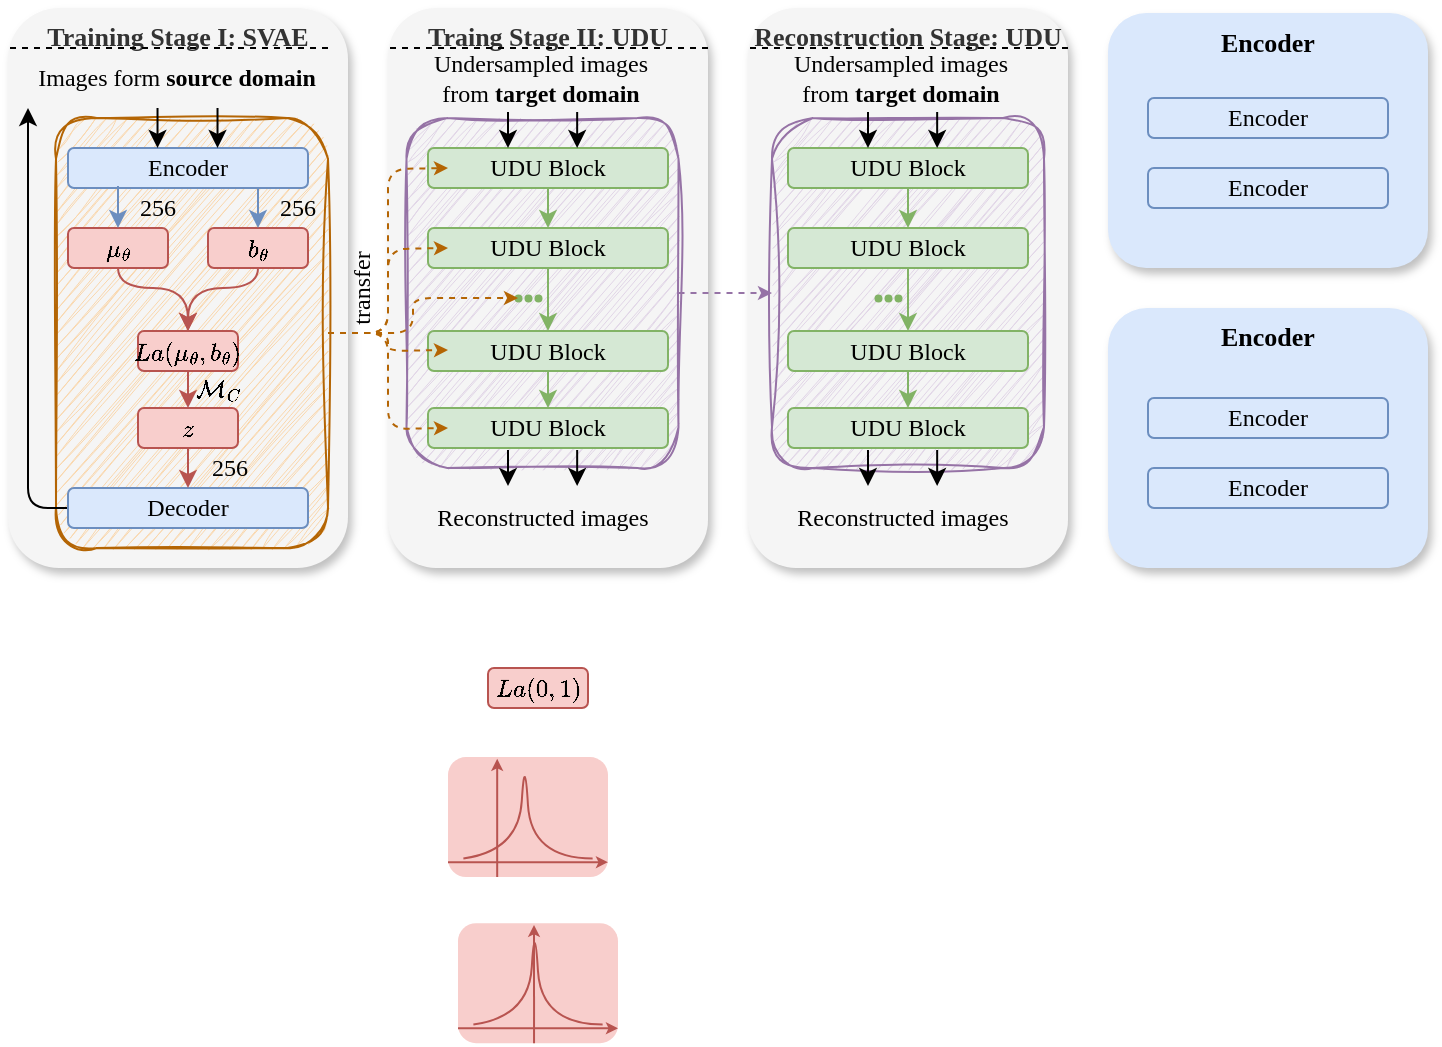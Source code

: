 <mxfile version="20.8.20" type="github">
  <diagram name="第 1 页" id="WZoYwk3wwYUyAOIoJLB3">
    <mxGraphModel dx="875" dy="458" grid="1" gridSize="10" guides="1" tooltips="1" connect="1" arrows="1" fold="1" page="1" pageScale="1" pageWidth="827" pageHeight="1169" math="1" shadow="0">
      <root>
        <mxCell id="0" />
        <mxCell id="1" parent="0" />
        <mxCell id="mre6Zo7Zg69XgWqU70oJ-164" value="Encoder" style="rounded=1;whiteSpace=wrap;html=1;shadow=1;glass=0;sketch=0;strokeWidth=1;fontFamily=Times New Roman;fontSize=13;fillColor=#dae8fc;strokeColor=none;verticalAlign=top;fontStyle=1" vertex="1" parent="1">
          <mxGeometry x="560" y="32.5" width="160" height="127.5" as="geometry" />
        </mxCell>
        <mxCell id="mre6Zo7Zg69XgWqU70oJ-71" value="Traing Stage II: UDU" style="rounded=1;whiteSpace=wrap;html=1;shadow=1;glass=0;sketch=0;strokeWidth=1;fontFamily=Times New Roman;fontSize=13;fillColor=#f5f5f5;strokeColor=none;fontColor=#333333;verticalAlign=top;fontStyle=1" vertex="1" parent="1">
          <mxGeometry x="200" y="30" width="160" height="280" as="geometry" />
        </mxCell>
        <mxCell id="mre6Zo7Zg69XgWqU70oJ-121" value="Reconstruction Stage: UDU" style="rounded=1;whiteSpace=wrap;html=1;shadow=1;glass=0;sketch=0;strokeWidth=1;fontFamily=Times New Roman;fontSize=13;fillColor=#f5f5f5;strokeColor=none;fontColor=#333333;verticalAlign=top;fontStyle=1" vertex="1" parent="1">
          <mxGeometry x="380" y="30" width="160" height="280" as="geometry" />
        </mxCell>
        <mxCell id="mre6Zo7Zg69XgWqU70oJ-157" value="" style="rounded=1;whiteSpace=wrap;html=1;fontFamily=Times New Roman;fillColor=#e1d5e7;strokeColor=#9673a6;verticalAlign=top;fontSize=13;fontStyle=1;shadow=0;glass=0;sketch=1;curveFitting=1;jiggle=2;" vertex="1" parent="1">
          <mxGeometry x="392" y="85" width="136" height="175" as="geometry" />
        </mxCell>
        <mxCell id="mre6Zo7Zg69XgWqU70oJ-156" value="" style="rounded=1;whiteSpace=wrap;html=1;fontFamily=Times New Roman;fillColor=#e1d5e7;strokeColor=#9673a6;verticalAlign=top;fontSize=13;fontStyle=1;shadow=0;glass=0;sketch=1;curveFitting=1;jiggle=2;" vertex="1" parent="1">
          <mxGeometry x="209.25" y="85" width="136" height="175" as="geometry" />
        </mxCell>
        <mxCell id="mre6Zo7Zg69XgWqU70oJ-26" value="Training Stage I: SVAE" style="rounded=1;whiteSpace=wrap;html=1;fontFamily=Times New Roman;fillColor=#f5f5f5;fontColor=#333333;strokeColor=none;verticalAlign=top;fontSize=13;fontStyle=1;shadow=1;" vertex="1" parent="1">
          <mxGeometry x="10" y="30" width="170" height="280" as="geometry" />
        </mxCell>
        <mxCell id="mre6Zo7Zg69XgWqU70oJ-148" value="" style="rounded=1;whiteSpace=wrap;html=1;fontFamily=Times New Roman;fillColor=#fad7ac;strokeColor=#b46504;verticalAlign=top;fontSize=13;fontStyle=1;shadow=0;sketch=1;curveFitting=1;jiggle=2;" vertex="1" parent="1">
          <mxGeometry x="34" y="85" width="136" height="215" as="geometry" />
        </mxCell>
        <mxCell id="mre6Zo7Zg69XgWqU70oJ-1" value="&lt;font&gt;Encoder&lt;/font&gt;" style="rounded=1;whiteSpace=wrap;html=1;fontFamily=Times New Roman;fillColor=#dae8fc;strokeColor=#6c8ebf;" vertex="1" parent="1">
          <mxGeometry x="40" y="100" width="120" height="20" as="geometry" />
        </mxCell>
        <mxCell id="mre6Zo7Zg69XgWqU70oJ-63" style="edgeStyle=orthogonalEdgeStyle;orthogonalLoop=1;jettySize=auto;html=1;strokeColor=#000000;fontFamily=Times New Roman;fontSize=10;startSize=6;endSize=6;rounded=1;fillColor=#dae8fc;" edge="1" parent="1" source="mre6Zo7Zg69XgWqU70oJ-2">
          <mxGeometry relative="1" as="geometry">
            <mxPoint x="20" y="80" as="targetPoint" />
            <Array as="points">
              <mxPoint x="20" y="280" />
              <mxPoint x="20" y="81" />
            </Array>
          </mxGeometry>
        </mxCell>
        <mxCell id="mre6Zo7Zg69XgWqU70oJ-2" value="&lt;font&gt;Decoder&lt;/font&gt;" style="rounded=1;whiteSpace=wrap;html=1;fontFamily=Times New Roman;fillColor=#dae8fc;strokeColor=#6c8ebf;" vertex="1" parent="1">
          <mxGeometry x="40" y="270" width="120" height="20" as="geometry" />
        </mxCell>
        <mxCell id="mre6Zo7Zg69XgWqU70oJ-49" style="edgeStyle=orthogonalEdgeStyle;curved=1;orthogonalLoop=1;jettySize=auto;html=1;entryX=0.5;entryY=0;entryDx=0;entryDy=0;fontFamily=Times New Roman;fontSize=12;startSize=6;endSize=6;fillColor=#f8cecc;strokeColor=#b85450;" edge="1" parent="1" source="mre6Zo7Zg69XgWqU70oJ-3" target="mre6Zo7Zg69XgWqU70oJ-27">
          <mxGeometry relative="1" as="geometry">
            <Array as="points">
              <mxPoint x="65" y="170" />
              <mxPoint x="100" y="170" />
            </Array>
          </mxGeometry>
        </mxCell>
        <mxCell id="mre6Zo7Zg69XgWqU70oJ-3" value="$$\mu_\theta$$" style="rounded=1;whiteSpace=wrap;html=1;fontFamily=Times New Roman;fillColor=#f8cecc;strokeColor=#b85450;" vertex="1" parent="1">
          <mxGeometry x="40" y="140" width="50" height="20" as="geometry" />
        </mxCell>
        <mxCell id="mre6Zo7Zg69XgWqU70oJ-50" style="edgeStyle=orthogonalEdgeStyle;curved=1;orthogonalLoop=1;jettySize=auto;html=1;entryX=0.5;entryY=0;entryDx=0;entryDy=0;fontFamily=Times New Roman;fontSize=12;startSize=6;endSize=6;fillColor=#f8cecc;strokeColor=#b85450;" edge="1" parent="1" source="mre6Zo7Zg69XgWqU70oJ-4" target="mre6Zo7Zg69XgWqU70oJ-27">
          <mxGeometry relative="1" as="geometry">
            <Array as="points">
              <mxPoint x="135" y="170" />
              <mxPoint x="100" y="170" />
            </Array>
          </mxGeometry>
        </mxCell>
        <mxCell id="mre6Zo7Zg69XgWqU70oJ-4" value="$$b_\theta$$" style="rounded=1;whiteSpace=wrap;html=1;fontFamily=Times New Roman;fillColor=#f8cecc;strokeColor=#b85450;" vertex="1" parent="1">
          <mxGeometry x="110" y="140" width="50" height="20" as="geometry" />
        </mxCell>
        <mxCell id="mre6Zo7Zg69XgWqU70oJ-12" value="" style="endArrow=classic;html=1;fontFamily=Times New Roman;entryX=0.5;entryY=0;entryDx=0;entryDy=0;fillColor=#dae8fc;strokeColor=#6c8ebf;rounded=0;" edge="1" parent="1" target="mre6Zo7Zg69XgWqU70oJ-3">
          <mxGeometry width="50" height="50" relative="1" as="geometry">
            <mxPoint x="65" y="119" as="sourcePoint" />
            <mxPoint x="360" y="200" as="targetPoint" />
            <Array as="points" />
          </mxGeometry>
        </mxCell>
        <mxCell id="mre6Zo7Zg69XgWqU70oJ-16" value="" style="endArrow=classic;html=1;fontFamily=Times New Roman;curved=1;entryX=0.5;entryY=0;entryDx=0;entryDy=0;fillColor=#dae8fc;strokeColor=#6c8ebf;" edge="1" parent="1" target="mre6Zo7Zg69XgWqU70oJ-4">
          <mxGeometry width="50" height="50" relative="1" as="geometry">
            <mxPoint x="135" y="120" as="sourcePoint" />
            <mxPoint x="360" y="200" as="targetPoint" />
          </mxGeometry>
        </mxCell>
        <mxCell id="mre6Zo7Zg69XgWqU70oJ-51" value="" style="edgeStyle=orthogonalEdgeStyle;curved=1;orthogonalLoop=1;jettySize=auto;html=1;exitX=0.5;exitY=1;exitDx=0;exitDy=0;entryX=0.5;entryY=0;entryDx=0;entryDy=0;fontFamily=Times New Roman;fontSize=12;startSize=6;endSize=6;fillColor=#f8cecc;strokeColor=#b85450;" edge="1" parent="1" source="mre6Zo7Zg69XgWqU70oJ-27" target="mre6Zo7Zg69XgWqU70oJ-46">
          <mxGeometry relative="1" as="geometry" />
        </mxCell>
        <mxCell id="mre6Zo7Zg69XgWqU70oJ-27" value="$$La(\mu_\theta,b_\theta)$$" style="rounded=1;whiteSpace=wrap;html=1;fontFamily=Times New Roman;fillColor=#f8cecc;strokeColor=#b85450;glass=0;shadow=0;" vertex="1" parent="1">
          <mxGeometry x="75" y="191.51" width="50" height="20" as="geometry" />
        </mxCell>
        <mxCell id="mre6Zo7Zg69XgWqU70oJ-42" value="" style="group" vertex="1" connectable="0" parent="1">
          <mxGeometry x="230" y="401.51" width="80" height="83.03" as="geometry" />
        </mxCell>
        <mxCell id="mre6Zo7Zg69XgWqU70oJ-10" value="" style="group;fillColor=#f8cecc;strokeColor=none;container=0;rounded=1;" vertex="1" connectable="0" parent="mre6Zo7Zg69XgWqU70oJ-42">
          <mxGeometry y="3.03" width="80" height="60" as="geometry" />
        </mxCell>
        <mxCell id="mre6Zo7Zg69XgWqU70oJ-7" value="" style="endArrow=none;html=1;fontFamily=Times New Roman;curved=1;fillColor=#f8cecc;strokeColor=#b85450;" edge="1" parent="mre6Zo7Zg69XgWqU70oJ-42">
          <mxGeometry width="50" height="50" relative="1" as="geometry">
            <mxPoint x="7.692" y="53.728" as="sourcePoint" />
            <mxPoint x="72.308" y="53.728" as="targetPoint" />
            <Array as="points">
              <mxPoint x="35.385" y="50.007" />
              <mxPoint x="38.4" />
              <mxPoint x="41.538" y="53.728" />
            </Array>
          </mxGeometry>
        </mxCell>
        <mxCell id="mre6Zo7Zg69XgWqU70oJ-8" value="" style="endArrow=classic;html=1;fontFamily=Times New Roman;curved=1;fillColor=#f8cecc;strokeColor=#b85450;endSize=3;" edge="1" parent="mre6Zo7Zg69XgWqU70oJ-42">
          <mxGeometry width="50" height="50" relative="1" as="geometry">
            <mxPoint x="24.615" y="63.03" as="sourcePoint" />
            <mxPoint x="24.593" y="3.9" as="targetPoint" />
          </mxGeometry>
        </mxCell>
        <mxCell id="mre6Zo7Zg69XgWqU70oJ-9" value="" style="endArrow=classic;html=1;fontFamily=Times New Roman;curved=1;fillColor=#f8cecc;strokeColor=#b85450;endSize=3;" edge="1" parent="mre6Zo7Zg69XgWqU70oJ-42">
          <mxGeometry width="50" height="50" relative="1" as="geometry">
            <mxPoint y="55.588" as="sourcePoint" />
            <mxPoint x="80" y="55.588" as="targetPoint" />
          </mxGeometry>
        </mxCell>
        <mxCell id="mre6Zo7Zg69XgWqU70oJ-43" value="" style="group" vertex="1" connectable="0" parent="1">
          <mxGeometry x="235" y="484.54" width="80" height="63.03" as="geometry" />
        </mxCell>
        <mxCell id="mre6Zo7Zg69XgWqU70oJ-36" value="" style="group;fillColor=#f8cecc;strokeColor=none;container=0;rounded=1;" vertex="1" connectable="0" parent="mre6Zo7Zg69XgWqU70oJ-43">
          <mxGeometry y="3.03" width="80" height="60" as="geometry" />
        </mxCell>
        <mxCell id="mre6Zo7Zg69XgWqU70oJ-37" value="" style="endArrow=none;html=1;fontFamily=Times New Roman;curved=1;fillColor=#f8cecc;strokeColor=#b85450;" edge="1" parent="mre6Zo7Zg69XgWqU70oJ-43">
          <mxGeometry width="50" height="50" relative="1" as="geometry">
            <mxPoint x="7.692" y="53.728" as="sourcePoint" />
            <mxPoint x="72.308" y="53.728" as="targetPoint" />
            <Array as="points">
              <mxPoint x="35.385" y="50.007" />
              <mxPoint x="38.4" />
              <mxPoint x="41.538" y="53.728" />
            </Array>
          </mxGeometry>
        </mxCell>
        <mxCell id="mre6Zo7Zg69XgWqU70oJ-38" value="" style="endArrow=classic;html=1;fontFamily=Times New Roman;curved=1;fillColor=#f8cecc;strokeColor=#b85450;startSize=6;endSize=3;" edge="1" parent="mre6Zo7Zg69XgWqU70oJ-43">
          <mxGeometry width="50" height="50" relative="1" as="geometry">
            <mxPoint x="38.025" y="63.03" as="sourcePoint" />
            <mxPoint x="38.003" y="3.9" as="targetPoint" />
          </mxGeometry>
        </mxCell>
        <mxCell id="mre6Zo7Zg69XgWqU70oJ-39" value="" style="endArrow=classic;html=1;fontFamily=Times New Roman;curved=1;fillColor=#f8cecc;strokeColor=#b85450;endSize=3;" edge="1" parent="mre6Zo7Zg69XgWqU70oJ-43">
          <mxGeometry width="50" height="50" relative="1" as="geometry">
            <mxPoint y="55.588" as="sourcePoint" />
            <mxPoint x="80" y="55.588" as="targetPoint" />
          </mxGeometry>
        </mxCell>
        <mxCell id="mre6Zo7Zg69XgWqU70oJ-45" value="Images form &lt;b&gt;source domain&lt;/b&gt;" style="text;html=1;strokeColor=none;fillColor=none;align=center;verticalAlign=middle;whiteSpace=wrap;rounded=0;fontSize=12;fontFamily=Times New Roman;" vertex="1" parent="1">
          <mxGeometry x="22" y="55" width="145" height="20" as="geometry" />
        </mxCell>
        <mxCell id="mre6Zo7Zg69XgWqU70oJ-52" style="edgeStyle=orthogonalEdgeStyle;curved=1;orthogonalLoop=1;jettySize=auto;html=1;entryX=0.5;entryY=0;entryDx=0;entryDy=0;fontFamily=Times New Roman;fontSize=12;startSize=6;endSize=6;fillColor=#f8cecc;strokeColor=#b85450;" edge="1" parent="1" source="mre6Zo7Zg69XgWqU70oJ-46" target="mre6Zo7Zg69XgWqU70oJ-2">
          <mxGeometry relative="1" as="geometry" />
        </mxCell>
        <mxCell id="mre6Zo7Zg69XgWqU70oJ-46" value="$$z$$" style="rounded=1;whiteSpace=wrap;html=1;fontFamily=Times New Roman;fillColor=#f8cecc;strokeColor=#b85450;" vertex="1" parent="1">
          <mxGeometry x="75" y="230" width="50" height="20" as="geometry" />
        </mxCell>
        <mxCell id="mre6Zo7Zg69XgWqU70oJ-53" value="$$\mathcal{M}_C$$" style="text;html=1;strokeColor=none;fillColor=none;align=center;verticalAlign=middle;whiteSpace=wrap;rounded=0;fontSize=12;fontFamily=Times New Roman;" vertex="1" parent="1">
          <mxGeometry x="100" y="210" width="30" height="20" as="geometry" />
        </mxCell>
        <mxCell id="mre6Zo7Zg69XgWqU70oJ-54" value="256" style="text;html=1;strokeColor=none;fillColor=none;align=center;verticalAlign=middle;whiteSpace=wrap;rounded=0;fontSize=12;fontFamily=Times New Roman;" vertex="1" parent="1">
          <mxGeometry x="70" y="120" width="30" height="20" as="geometry" />
        </mxCell>
        <mxCell id="mre6Zo7Zg69XgWqU70oJ-55" value="256" style="text;html=1;strokeColor=none;fillColor=none;align=center;verticalAlign=middle;whiteSpace=wrap;rounded=0;fontSize=12;fontFamily=Times New Roman;" vertex="1" parent="1">
          <mxGeometry x="140" y="120" width="30" height="20" as="geometry" />
        </mxCell>
        <mxCell id="mre6Zo7Zg69XgWqU70oJ-61" value="" style="endArrow=classic;html=1;fontFamily=Times New Roman;fillColor=#dae8fc;strokeColor=#000000;rounded=0;" edge="1" parent="1">
          <mxGeometry width="50" height="50" relative="1" as="geometry">
            <mxPoint x="84.76" y="80" as="sourcePoint" />
            <mxPoint x="84.76" y="100" as="targetPoint" />
            <Array as="points" />
          </mxGeometry>
        </mxCell>
        <mxCell id="mre6Zo7Zg69XgWqU70oJ-62" value="" style="endArrow=classic;html=1;fontFamily=Times New Roman;fillColor=#dae8fc;strokeColor=#000000;rounded=0;" edge="1" parent="1">
          <mxGeometry width="50" height="50" relative="1" as="geometry">
            <mxPoint x="114.76" y="80" as="sourcePoint" />
            <mxPoint x="114.76" y="100" as="targetPoint" />
            <Array as="points" />
          </mxGeometry>
        </mxCell>
        <mxCell id="mre6Zo7Zg69XgWqU70oJ-65" value="256" style="text;html=1;strokeColor=none;fillColor=none;align=center;verticalAlign=middle;whiteSpace=wrap;rounded=0;fontSize=12;fontFamily=Times New Roman;" vertex="1" parent="1">
          <mxGeometry x="106" y="250" width="30" height="20" as="geometry" />
        </mxCell>
        <mxCell id="mre6Zo7Zg69XgWqU70oJ-66" value="$$La(0,1)$$" style="rounded=1;whiteSpace=wrap;html=1;fontFamily=Times New Roman;fillColor=#f8cecc;strokeColor=#b85450;glass=0;shadow=0;" vertex="1" parent="1">
          <mxGeometry x="250" y="360" width="50" height="20" as="geometry" />
        </mxCell>
        <mxCell id="mre6Zo7Zg69XgWqU70oJ-80" style="edgeStyle=orthogonalEdgeStyle;rounded=1;orthogonalLoop=1;jettySize=auto;html=1;entryX=0.5;entryY=0;entryDx=0;entryDy=0;strokeColor=#82b366;fontFamily=Times New Roman;fontSize=10;fontColor=#EA6B66;startSize=6;endSize=6;fillColor=#d5e8d4;" edge="1" parent="1" source="mre6Zo7Zg69XgWqU70oJ-73" target="mre6Zo7Zg69XgWqU70oJ-74">
          <mxGeometry relative="1" as="geometry" />
        </mxCell>
        <mxCell id="mre6Zo7Zg69XgWqU70oJ-73" value="&lt;font&gt;UDU Block&lt;/font&gt;" style="rounded=1;whiteSpace=wrap;html=1;fontFamily=Times New Roman;fillColor=#d5e8d4;strokeColor=#82b366;" vertex="1" parent="1">
          <mxGeometry x="220" y="100" width="120" height="20" as="geometry" />
        </mxCell>
        <mxCell id="mre6Zo7Zg69XgWqU70oJ-79" style="edgeStyle=orthogonalEdgeStyle;rounded=1;orthogonalLoop=1;jettySize=auto;html=1;entryX=0.5;entryY=0;entryDx=0;entryDy=0;strokeColor=#82b366;fontFamily=Times New Roman;fontSize=10;fontColor=#EA6B66;startSize=6;endSize=6;fillColor=#d5e8d4;" edge="1" parent="1" source="mre6Zo7Zg69XgWqU70oJ-74" target="mre6Zo7Zg69XgWqU70oJ-75">
          <mxGeometry relative="1" as="geometry" />
        </mxCell>
        <mxCell id="mre6Zo7Zg69XgWqU70oJ-74" value="&lt;font&gt;UDU Block&lt;/font&gt;" style="rounded=1;whiteSpace=wrap;html=1;fontFamily=Times New Roman;fillColor=#d5e8d4;strokeColor=#82b366;" vertex="1" parent="1">
          <mxGeometry x="220" y="140" width="120" height="20" as="geometry" />
        </mxCell>
        <mxCell id="mre6Zo7Zg69XgWqU70oJ-81" style="edgeStyle=orthogonalEdgeStyle;rounded=1;orthogonalLoop=1;jettySize=auto;html=1;entryX=0.5;entryY=0;entryDx=0;entryDy=0;strokeColor=#82b366;fontFamily=Times New Roman;fontSize=10;fontColor=#EA6B66;startSize=6;endSize=6;fillColor=#d5e8d4;" edge="1" parent="1" source="mre6Zo7Zg69XgWqU70oJ-75" target="mre6Zo7Zg69XgWqU70oJ-76">
          <mxGeometry relative="1" as="geometry" />
        </mxCell>
        <mxCell id="mre6Zo7Zg69XgWqU70oJ-75" value="&lt;font&gt;UDU Block&lt;/font&gt;" style="rounded=1;whiteSpace=wrap;html=1;fontFamily=Times New Roman;fillColor=#d5e8d4;strokeColor=#82b366;" vertex="1" parent="1">
          <mxGeometry x="220" y="191.51" width="120" height="20" as="geometry" />
        </mxCell>
        <mxCell id="mre6Zo7Zg69XgWqU70oJ-76" value="&lt;font&gt;UDU Block&lt;/font&gt;" style="rounded=1;whiteSpace=wrap;html=1;fontFamily=Times New Roman;fillColor=#d5e8d4;strokeColor=#82b366;" vertex="1" parent="1">
          <mxGeometry x="220" y="230" width="120" height="20" as="geometry" />
        </mxCell>
        <mxCell id="mre6Zo7Zg69XgWqU70oJ-91" value="" style="group" vertex="1" connectable="0" parent="1">
          <mxGeometry x="255" y="165" width="30" height="20" as="geometry" />
        </mxCell>
        <mxCell id="mre6Zo7Zg69XgWqU70oJ-86" value="" style="shape=waypoint;sketch=0;fillStyle=solid;size=6;pointerEvents=1;points=[];fillColor=#d5e8d4;resizable=0;rotatable=0;perimeter=centerPerimeter;snapToPoint=1;rounded=0;shadow=0;glass=0;strokeWidth=0;fontFamily=Times New Roman;fontSize=10;strokeColor=#82b366;" vertex="1" parent="mre6Zo7Zg69XgWqU70oJ-91">
          <mxGeometry width="20" height="20" as="geometry" />
        </mxCell>
        <mxCell id="mre6Zo7Zg69XgWqU70oJ-89" value="" style="shape=waypoint;sketch=0;fillStyle=solid;size=6;pointerEvents=1;points=[];fillColor=#d5e8d4;resizable=0;rotatable=0;perimeter=centerPerimeter;snapToPoint=1;rounded=0;shadow=0;glass=0;strokeWidth=0;fontFamily=Times New Roman;fontSize=10;strokeColor=#82b366;" vertex="1" parent="mre6Zo7Zg69XgWqU70oJ-91">
          <mxGeometry x="5" width="20" height="20" as="geometry" />
        </mxCell>
        <mxCell id="mre6Zo7Zg69XgWqU70oJ-90" value="" style="shape=waypoint;sketch=0;fillStyle=solid;size=6;pointerEvents=1;points=[];fillColor=#d5e8d4;resizable=0;rotatable=0;perimeter=centerPerimeter;snapToPoint=1;rounded=0;shadow=0;glass=0;strokeWidth=0;fontFamily=Times New Roman;fontSize=10;strokeColor=#82b366;" vertex="1" parent="mre6Zo7Zg69XgWqU70oJ-91">
          <mxGeometry x="10" width="20" height="20" as="geometry" />
        </mxCell>
        <mxCell id="mre6Zo7Zg69XgWqU70oJ-92" value="Undersampled images from &lt;b&gt;target domain&lt;/b&gt;" style="text;html=1;strokeColor=none;fillColor=none;align=center;verticalAlign=middle;whiteSpace=wrap;rounded=0;fontSize=12;fontFamily=Times New Roman;" vertex="1" parent="1">
          <mxGeometry x="220" y="55" width="112.5" height="20" as="geometry" />
        </mxCell>
        <mxCell id="mre6Zo7Zg69XgWqU70oJ-96" style="edgeStyle=orthogonalEdgeStyle;rounded=1;orthogonalLoop=1;jettySize=auto;html=1;entryX=0.5;entryY=0;entryDx=0;entryDy=0;strokeColor=#000000;fontFamily=Times New Roman;fontSize=10;fontColor=#EA6B66;startSize=6;endSize=6;fillColor=#d5e8d4;" edge="1" parent="1">
          <mxGeometry relative="1" as="geometry">
            <mxPoint x="260" y="82" as="sourcePoint" />
            <mxPoint x="260" y="100" as="targetPoint" />
          </mxGeometry>
        </mxCell>
        <mxCell id="mre6Zo7Zg69XgWqU70oJ-97" style="edgeStyle=orthogonalEdgeStyle;rounded=1;orthogonalLoop=1;jettySize=auto;html=1;entryX=0.5;entryY=0;entryDx=0;entryDy=0;strokeColor=#000000;fontFamily=Times New Roman;fontSize=10;fontColor=#EA6B66;startSize=6;endSize=6;fillColor=#d5e8d4;" edge="1" parent="1">
          <mxGeometry relative="1" as="geometry">
            <mxPoint x="294.58" y="82" as="sourcePoint" />
            <mxPoint x="294.58" y="100" as="targetPoint" />
          </mxGeometry>
        </mxCell>
        <mxCell id="mre6Zo7Zg69XgWqU70oJ-98" value="Reconstructed images" style="text;html=1;strokeColor=none;fillColor=none;align=center;verticalAlign=middle;whiteSpace=wrap;rounded=0;fontSize=12;fontFamily=Times New Roman;" vertex="1" parent="1">
          <mxGeometry x="221" y="274.54" width="112.5" height="20" as="geometry" />
        </mxCell>
        <mxCell id="mre6Zo7Zg69XgWqU70oJ-99" style="edgeStyle=orthogonalEdgeStyle;rounded=1;orthogonalLoop=1;jettySize=auto;html=1;entryX=0.5;entryY=0;entryDx=0;entryDy=0;strokeColor=#000000;fontFamily=Times New Roman;fontSize=10;fontColor=#EA6B66;startSize=6;endSize=6;fillColor=#d5e8d4;" edge="1" parent="1">
          <mxGeometry relative="1" as="geometry">
            <mxPoint x="260" y="251" as="sourcePoint" />
            <mxPoint x="260" y="269" as="targetPoint" />
          </mxGeometry>
        </mxCell>
        <mxCell id="mre6Zo7Zg69XgWqU70oJ-100" style="edgeStyle=orthogonalEdgeStyle;rounded=1;orthogonalLoop=1;jettySize=auto;html=1;entryX=0.5;entryY=0;entryDx=0;entryDy=0;strokeColor=#000000;fontFamily=Times New Roman;fontSize=10;fontColor=#EA6B66;startSize=6;endSize=6;fillColor=#d5e8d4;" edge="1" parent="1">
          <mxGeometry relative="1" as="geometry">
            <mxPoint x="294.58" y="251" as="sourcePoint" />
            <mxPoint x="294.58" y="269" as="targetPoint" />
          </mxGeometry>
        </mxCell>
        <mxCell id="mre6Zo7Zg69XgWqU70oJ-101" value="" style="line;strokeWidth=1;direction=south;html=1;rounded=0;shadow=0;glass=0;sketch=0;fontFamily=Times New Roman;fontSize=13;fontColor=#EA6B66;fillColor=default;rotation=90;dashed=1;" vertex="1" parent="1">
          <mxGeometry x="85" y="-30" width="10" height="160" as="geometry" />
        </mxCell>
        <mxCell id="mre6Zo7Zg69XgWqU70oJ-102" value="" style="line;strokeWidth=1;direction=south;html=1;rounded=0;shadow=0;glass=0;sketch=0;fontFamily=Times New Roman;fontSize=13;fontColor=#EA6B66;fillColor=default;rotation=90;dashed=1;" vertex="1" parent="1">
          <mxGeometry x="275" y="-30" width="10" height="160" as="geometry" />
        </mxCell>
        <mxCell id="mre6Zo7Zg69XgWqU70oJ-122" style="edgeStyle=orthogonalEdgeStyle;rounded=1;orthogonalLoop=1;jettySize=auto;html=1;entryX=0.5;entryY=0;entryDx=0;entryDy=0;strokeColor=#82b366;fontFamily=Times New Roman;fontSize=10;fontColor=#EA6B66;startSize=6;endSize=6;fillColor=#d5e8d4;" edge="1" source="mre6Zo7Zg69XgWqU70oJ-123" target="mre6Zo7Zg69XgWqU70oJ-125" parent="1">
          <mxGeometry relative="1" as="geometry" />
        </mxCell>
        <mxCell id="mre6Zo7Zg69XgWqU70oJ-123" value="&lt;font&gt;UDU Block&lt;/font&gt;" style="rounded=1;whiteSpace=wrap;html=1;fontFamily=Times New Roman;fillColor=#d5e8d4;strokeColor=#82b366;" vertex="1" parent="1">
          <mxGeometry x="400" y="100" width="120" height="20" as="geometry" />
        </mxCell>
        <mxCell id="mre6Zo7Zg69XgWqU70oJ-124" style="edgeStyle=orthogonalEdgeStyle;rounded=1;orthogonalLoop=1;jettySize=auto;html=1;entryX=0.5;entryY=0;entryDx=0;entryDy=0;strokeColor=#82b366;fontFamily=Times New Roman;fontSize=10;fontColor=#EA6B66;startSize=6;endSize=6;fillColor=#d5e8d4;" edge="1" source="mre6Zo7Zg69XgWqU70oJ-125" target="mre6Zo7Zg69XgWqU70oJ-127" parent="1">
          <mxGeometry relative="1" as="geometry" />
        </mxCell>
        <mxCell id="mre6Zo7Zg69XgWqU70oJ-125" value="&lt;font&gt;UDU Block&lt;/font&gt;" style="rounded=1;whiteSpace=wrap;html=1;fontFamily=Times New Roman;fillColor=#d5e8d4;strokeColor=#82b366;" vertex="1" parent="1">
          <mxGeometry x="400" y="140" width="120" height="20" as="geometry" />
        </mxCell>
        <mxCell id="mre6Zo7Zg69XgWqU70oJ-126" style="edgeStyle=orthogonalEdgeStyle;rounded=1;orthogonalLoop=1;jettySize=auto;html=1;entryX=0.5;entryY=0;entryDx=0;entryDy=0;strokeColor=#82b366;fontFamily=Times New Roman;fontSize=10;fontColor=#EA6B66;startSize=6;endSize=6;fillColor=#d5e8d4;" edge="1" source="mre6Zo7Zg69XgWqU70oJ-127" target="mre6Zo7Zg69XgWqU70oJ-128" parent="1">
          <mxGeometry relative="1" as="geometry" />
        </mxCell>
        <mxCell id="mre6Zo7Zg69XgWqU70oJ-127" value="&lt;font&gt;UDU Block&lt;/font&gt;" style="rounded=1;whiteSpace=wrap;html=1;fontFamily=Times New Roman;fillColor=#d5e8d4;strokeColor=#82b366;" vertex="1" parent="1">
          <mxGeometry x="400" y="191.51" width="120" height="20" as="geometry" />
        </mxCell>
        <mxCell id="mre6Zo7Zg69XgWqU70oJ-128" value="&lt;font&gt;UDU Block&lt;/font&gt;" style="rounded=1;whiteSpace=wrap;html=1;fontFamily=Times New Roman;fillColor=#d5e8d4;strokeColor=#82b366;" vertex="1" parent="1">
          <mxGeometry x="400" y="230" width="120" height="20" as="geometry" />
        </mxCell>
        <mxCell id="mre6Zo7Zg69XgWqU70oJ-129" value="" style="group" vertex="1" connectable="0" parent="1">
          <mxGeometry x="435" y="165" width="30" height="20" as="geometry" />
        </mxCell>
        <mxCell id="mre6Zo7Zg69XgWqU70oJ-130" value="" style="shape=waypoint;sketch=0;fillStyle=solid;size=6;pointerEvents=1;points=[];fillColor=#d5e8d4;resizable=0;rotatable=0;perimeter=centerPerimeter;snapToPoint=1;rounded=0;shadow=0;glass=0;strokeWidth=0;fontFamily=Times New Roman;fontSize=10;strokeColor=#82b366;" vertex="1" parent="mre6Zo7Zg69XgWqU70oJ-129">
          <mxGeometry width="20" height="20" as="geometry" />
        </mxCell>
        <mxCell id="mre6Zo7Zg69XgWqU70oJ-131" value="" style="shape=waypoint;sketch=0;fillStyle=solid;size=6;pointerEvents=1;points=[];fillColor=#d5e8d4;resizable=0;rotatable=0;perimeter=centerPerimeter;snapToPoint=1;rounded=0;shadow=0;glass=0;strokeWidth=0;fontFamily=Times New Roman;fontSize=10;strokeColor=#82b366;" vertex="1" parent="mre6Zo7Zg69XgWqU70oJ-129">
          <mxGeometry x="5" width="20" height="20" as="geometry" />
        </mxCell>
        <mxCell id="mre6Zo7Zg69XgWqU70oJ-132" value="" style="shape=waypoint;sketch=0;fillStyle=solid;size=6;pointerEvents=1;points=[];fillColor=#d5e8d4;resizable=0;rotatable=0;perimeter=centerPerimeter;snapToPoint=1;rounded=0;shadow=0;glass=0;strokeWidth=0;fontFamily=Times New Roman;fontSize=10;strokeColor=#82b366;" vertex="1" parent="mre6Zo7Zg69XgWqU70oJ-129">
          <mxGeometry x="10" width="20" height="20" as="geometry" />
        </mxCell>
        <mxCell id="mre6Zo7Zg69XgWqU70oJ-133" value="Undersampled images from &lt;b&gt;target domain&lt;/b&gt;" style="text;html=1;strokeColor=none;fillColor=none;align=center;verticalAlign=middle;whiteSpace=wrap;rounded=0;fontSize=12;fontFamily=Times New Roman;" vertex="1" parent="1">
          <mxGeometry x="400" y="55" width="112.5" height="20" as="geometry" />
        </mxCell>
        <mxCell id="mre6Zo7Zg69XgWqU70oJ-134" style="edgeStyle=orthogonalEdgeStyle;rounded=1;orthogonalLoop=1;jettySize=auto;html=1;entryX=0.5;entryY=0;entryDx=0;entryDy=0;strokeColor=#000000;fontFamily=Times New Roman;fontSize=10;fontColor=#EA6B66;startSize=6;endSize=6;fillColor=#d5e8d4;" edge="1" parent="1">
          <mxGeometry relative="1" as="geometry">
            <mxPoint x="440" y="82" as="sourcePoint" />
            <mxPoint x="440" y="100" as="targetPoint" />
          </mxGeometry>
        </mxCell>
        <mxCell id="mre6Zo7Zg69XgWqU70oJ-135" style="edgeStyle=orthogonalEdgeStyle;rounded=1;orthogonalLoop=1;jettySize=auto;html=1;entryX=0.5;entryY=0;entryDx=0;entryDy=0;strokeColor=#000000;fontFamily=Times New Roman;fontSize=10;fontColor=#EA6B66;startSize=6;endSize=6;fillColor=#d5e8d4;" edge="1" parent="1">
          <mxGeometry relative="1" as="geometry">
            <mxPoint x="474.58" y="82" as="sourcePoint" />
            <mxPoint x="474.58" y="100" as="targetPoint" />
          </mxGeometry>
        </mxCell>
        <mxCell id="mre6Zo7Zg69XgWqU70oJ-136" value="Reconstructed images" style="text;html=1;strokeColor=none;fillColor=none;align=center;verticalAlign=middle;whiteSpace=wrap;rounded=0;fontSize=12;fontFamily=Times New Roman;" vertex="1" parent="1">
          <mxGeometry x="401" y="274.54" width="112.5" height="20" as="geometry" />
        </mxCell>
        <mxCell id="mre6Zo7Zg69XgWqU70oJ-137" style="edgeStyle=orthogonalEdgeStyle;rounded=1;orthogonalLoop=1;jettySize=auto;html=1;entryX=0.5;entryY=0;entryDx=0;entryDy=0;strokeColor=#000000;fontFamily=Times New Roman;fontSize=10;fontColor=#EA6B66;startSize=6;endSize=6;fillColor=#d5e8d4;" edge="1" parent="1">
          <mxGeometry relative="1" as="geometry">
            <mxPoint x="440" y="251" as="sourcePoint" />
            <mxPoint x="440" y="269" as="targetPoint" />
          </mxGeometry>
        </mxCell>
        <mxCell id="mre6Zo7Zg69XgWqU70oJ-138" style="edgeStyle=orthogonalEdgeStyle;rounded=1;orthogonalLoop=1;jettySize=auto;html=1;entryX=0.5;entryY=0;entryDx=0;entryDy=0;strokeColor=#000000;fontFamily=Times New Roman;fontSize=10;fontColor=#EA6B66;startSize=6;endSize=6;fillColor=#d5e8d4;" edge="1" parent="1">
          <mxGeometry relative="1" as="geometry">
            <mxPoint x="474.58" y="251" as="sourcePoint" />
            <mxPoint x="474.58" y="269" as="targetPoint" />
          </mxGeometry>
        </mxCell>
        <mxCell id="mre6Zo7Zg69XgWqU70oJ-139" value="" style="line;strokeWidth=1;direction=south;html=1;rounded=0;shadow=0;glass=0;sketch=0;fontFamily=Times New Roman;fontSize=13;fontColor=#EA6B66;fillColor=default;rotation=90;dashed=1;" vertex="1" parent="1">
          <mxGeometry x="455" y="-30" width="10" height="160" as="geometry" />
        </mxCell>
        <mxCell id="mre6Zo7Zg69XgWqU70oJ-146" value="transfer" style="text;html=1;strokeColor=none;fillColor=none;align=center;verticalAlign=middle;whiteSpace=wrap;rounded=0;fontSize=12;fontFamily=Times New Roman;rotation=-90;fontStyle=0" vertex="1" parent="1">
          <mxGeometry x="167" y="160" width="40" height="20" as="geometry" />
        </mxCell>
        <mxCell id="mre6Zo7Zg69XgWqU70oJ-158" style="edgeStyle=orthogonalEdgeStyle;rounded=1;orthogonalLoop=1;jettySize=auto;html=1;entryX=0;entryY=0.5;entryDx=0;entryDy=0;dashed=1;strokeColor=#9673a6;fontFamily=Times New Roman;fontSize=13;fontColor=#FF8000;startSize=6;endSize=4;fillColor=#e1d5e7;" edge="1" parent="1" source="mre6Zo7Zg69XgWqU70oJ-156" target="mre6Zo7Zg69XgWqU70oJ-157">
          <mxGeometry relative="1" as="geometry" />
        </mxCell>
        <mxCell id="mre6Zo7Zg69XgWqU70oJ-150" style="edgeStyle=orthogonalEdgeStyle;rounded=1;orthogonalLoop=1;jettySize=auto;html=1;strokeColor=#b46504;fontFamily=Times New Roman;fontSize=13;fontColor=#EA6B66;startSize=6;endSize=4;fillColor=#fad7ac;dashed=1;" edge="1" parent="1" source="mre6Zo7Zg69XgWqU70oJ-148">
          <mxGeometry relative="1" as="geometry">
            <mxPoint x="230" y="110" as="targetPoint" />
          </mxGeometry>
        </mxCell>
        <mxCell id="mre6Zo7Zg69XgWqU70oJ-151" style="edgeStyle=orthogonalEdgeStyle;rounded=1;orthogonalLoop=1;jettySize=auto;html=1;exitX=1;exitY=0.5;exitDx=0;exitDy=0;strokeColor=#b46504;fontFamily=Times New Roman;fontSize=13;fontColor=#EA6B66;startSize=6;endSize=4;fillColor=#fad7ac;dashed=1;" edge="1" parent="1" source="mre6Zo7Zg69XgWqU70oJ-148">
          <mxGeometry relative="1" as="geometry">
            <mxPoint x="230" y="150" as="targetPoint" />
          </mxGeometry>
        </mxCell>
        <mxCell id="mre6Zo7Zg69XgWqU70oJ-152" style="edgeStyle=orthogonalEdgeStyle;rounded=1;orthogonalLoop=1;jettySize=auto;html=1;exitX=1;exitY=0.5;exitDx=0;exitDy=0;entryX=-0.033;entryY=0.7;entryDx=0;entryDy=0;entryPerimeter=0;strokeColor=#b46504;fontFamily=Times New Roman;fontSize=13;fontColor=#EA6B66;startSize=6;endSize=4;fillColor=#fad7ac;dashed=1;" edge="1" parent="1" source="mre6Zo7Zg69XgWqU70oJ-148" target="mre6Zo7Zg69XgWqU70oJ-86">
          <mxGeometry relative="1" as="geometry" />
        </mxCell>
        <mxCell id="mre6Zo7Zg69XgWqU70oJ-153" style="edgeStyle=orthogonalEdgeStyle;rounded=1;orthogonalLoop=1;jettySize=auto;html=1;strokeColor=#b46504;fontFamily=Times New Roman;fontSize=13;fontColor=#EA6B66;startSize=6;endSize=4;fillColor=#fad7ac;dashed=1;" edge="1" parent="1" source="mre6Zo7Zg69XgWqU70oJ-148">
          <mxGeometry relative="1" as="geometry">
            <mxPoint x="230" y="201" as="targetPoint" />
          </mxGeometry>
        </mxCell>
        <mxCell id="mre6Zo7Zg69XgWqU70oJ-154" style="edgeStyle=orthogonalEdgeStyle;rounded=1;orthogonalLoop=1;jettySize=auto;html=1;strokeColor=#b46504;fontFamily=Times New Roman;fontSize=13;fontColor=#EA6B66;startSize=6;endSize=4;fillColor=#fad7ac;dashed=1;" edge="1" parent="1" source="mre6Zo7Zg69XgWqU70oJ-148">
          <mxGeometry relative="1" as="geometry">
            <mxPoint x="230" y="240" as="targetPoint" />
          </mxGeometry>
        </mxCell>
        <mxCell id="mre6Zo7Zg69XgWqU70oJ-165" value="&lt;font&gt;Encoder&lt;/font&gt;" style="rounded=1;whiteSpace=wrap;html=1;fontFamily=Times New Roman;fillColor=#dae8fc;strokeColor=#6c8ebf;" vertex="1" parent="1">
          <mxGeometry x="580" y="75" width="120" height="20" as="geometry" />
        </mxCell>
        <mxCell id="mre6Zo7Zg69XgWqU70oJ-166" value="&lt;font&gt;Encoder&lt;/font&gt;" style="rounded=1;whiteSpace=wrap;html=1;fontFamily=Times New Roman;fillColor=#dae8fc;strokeColor=#6c8ebf;" vertex="1" parent="1">
          <mxGeometry x="580" y="110" width="120" height="20" as="geometry" />
        </mxCell>
        <mxCell id="mre6Zo7Zg69XgWqU70oJ-174" value="Encoder" style="rounded=1;whiteSpace=wrap;html=1;shadow=1;glass=0;sketch=0;strokeWidth=1;fontFamily=Times New Roman;fontSize=13;fillColor=#dae8fc;strokeColor=none;verticalAlign=top;fontStyle=1" vertex="1" parent="1">
          <mxGeometry x="560" y="180" width="160" height="130" as="geometry" />
        </mxCell>
        <mxCell id="mre6Zo7Zg69XgWqU70oJ-175" value="&lt;font&gt;Encoder&lt;/font&gt;" style="rounded=1;whiteSpace=wrap;html=1;fontFamily=Times New Roman;fillColor=#dae8fc;strokeColor=#6c8ebf;" vertex="1" parent="1">
          <mxGeometry x="580" y="225" width="120" height="20" as="geometry" />
        </mxCell>
        <mxCell id="mre6Zo7Zg69XgWqU70oJ-176" value="&lt;font&gt;Encoder&lt;/font&gt;" style="rounded=1;whiteSpace=wrap;html=1;fontFamily=Times New Roman;fillColor=#dae8fc;strokeColor=#6c8ebf;" vertex="1" parent="1">
          <mxGeometry x="580" y="260" width="120" height="20" as="geometry" />
        </mxCell>
      </root>
    </mxGraphModel>
  </diagram>
</mxfile>
